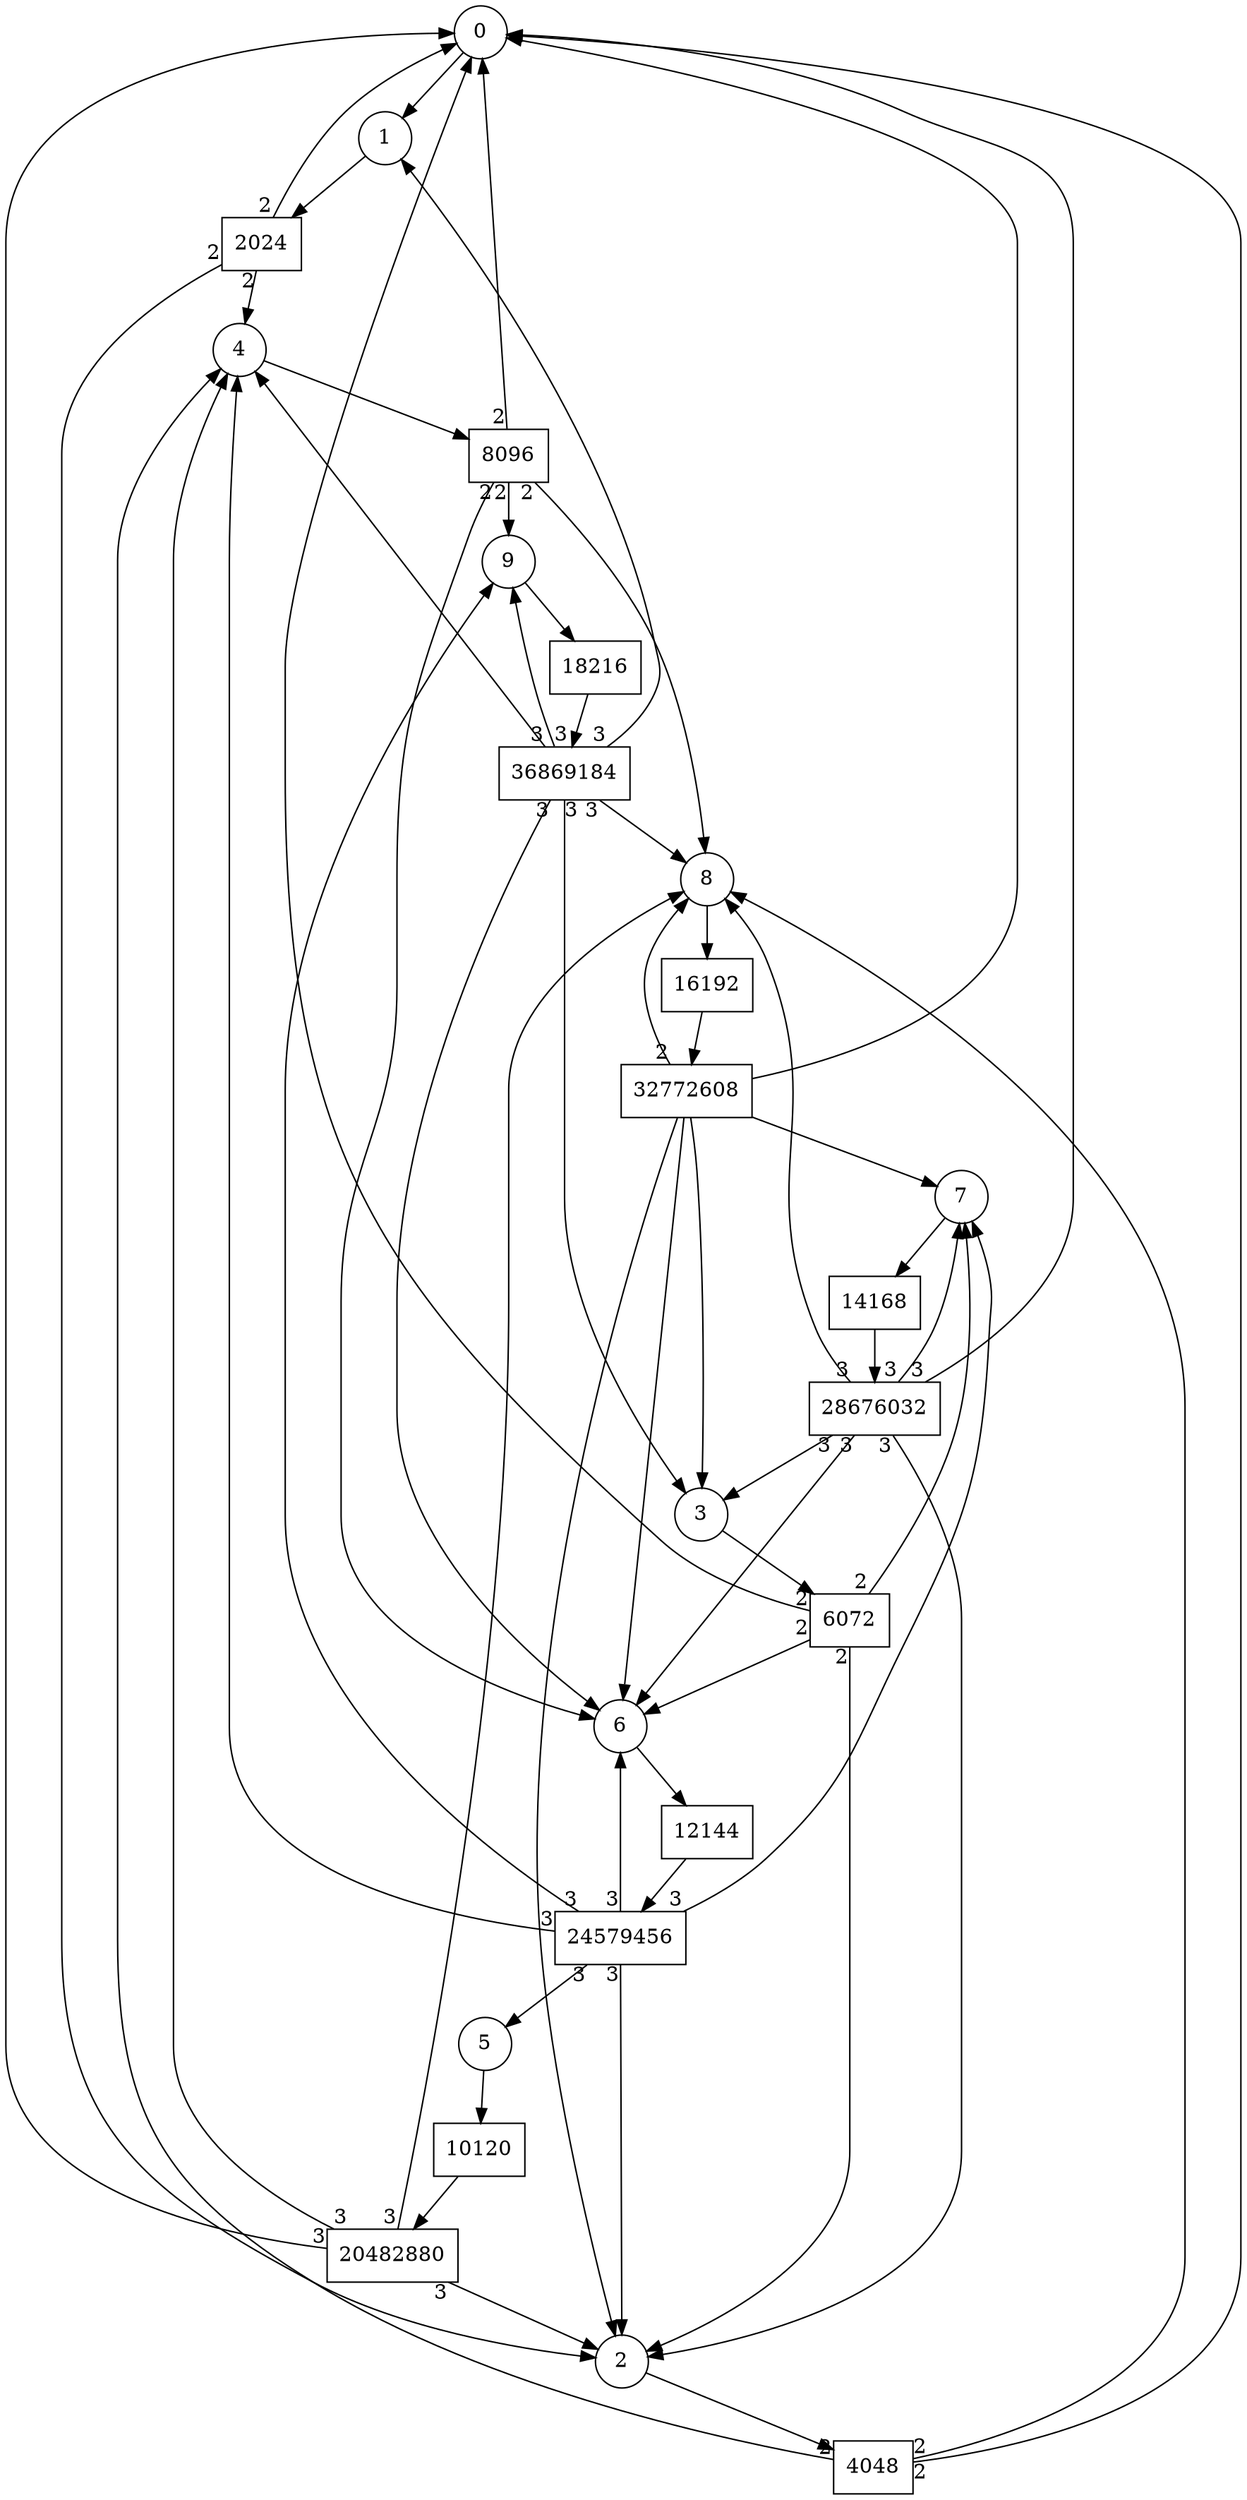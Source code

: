 digraph blink_state_machine {
    node [shape = circle] 0 1 2 3 4 5 6 7 8 9;
    node [shape = box];

    0 -> 1

    1 -> 2024
    2024 -> {0 2 4} [taillabel="2"]

    2 -> 4048
    4048 -> {0 4 8} [taillabel="2"]

    3 -> 6072
    6072 -> {0 2 6 7} [taillabel="2"]

    4 -> 8096
    8096 -> {0 6 8 9} [taillabel="2"]

    5 -> 10120 -> 20482880
    20482880 -> {0 2 4 8} [taillabel="3"]

    6 -> 12144 -> 24579456
    24579456 -> {2 4 5 6 7 9} [taillabel="3"]

    7 -> 14168 -> 28676032
    28676032 -> {0 2 3 6 7 8} [taillabel="3"]

    8 -> 16192 -> 32772608
    32772608 -> 8 [taillabel="2"]
    32772608 -> {0 2 3 6 7}

    9 -> 18216 -> 36869184
    36869184 -> {1 3 4 6 8 9} [taillabel="3"]
}